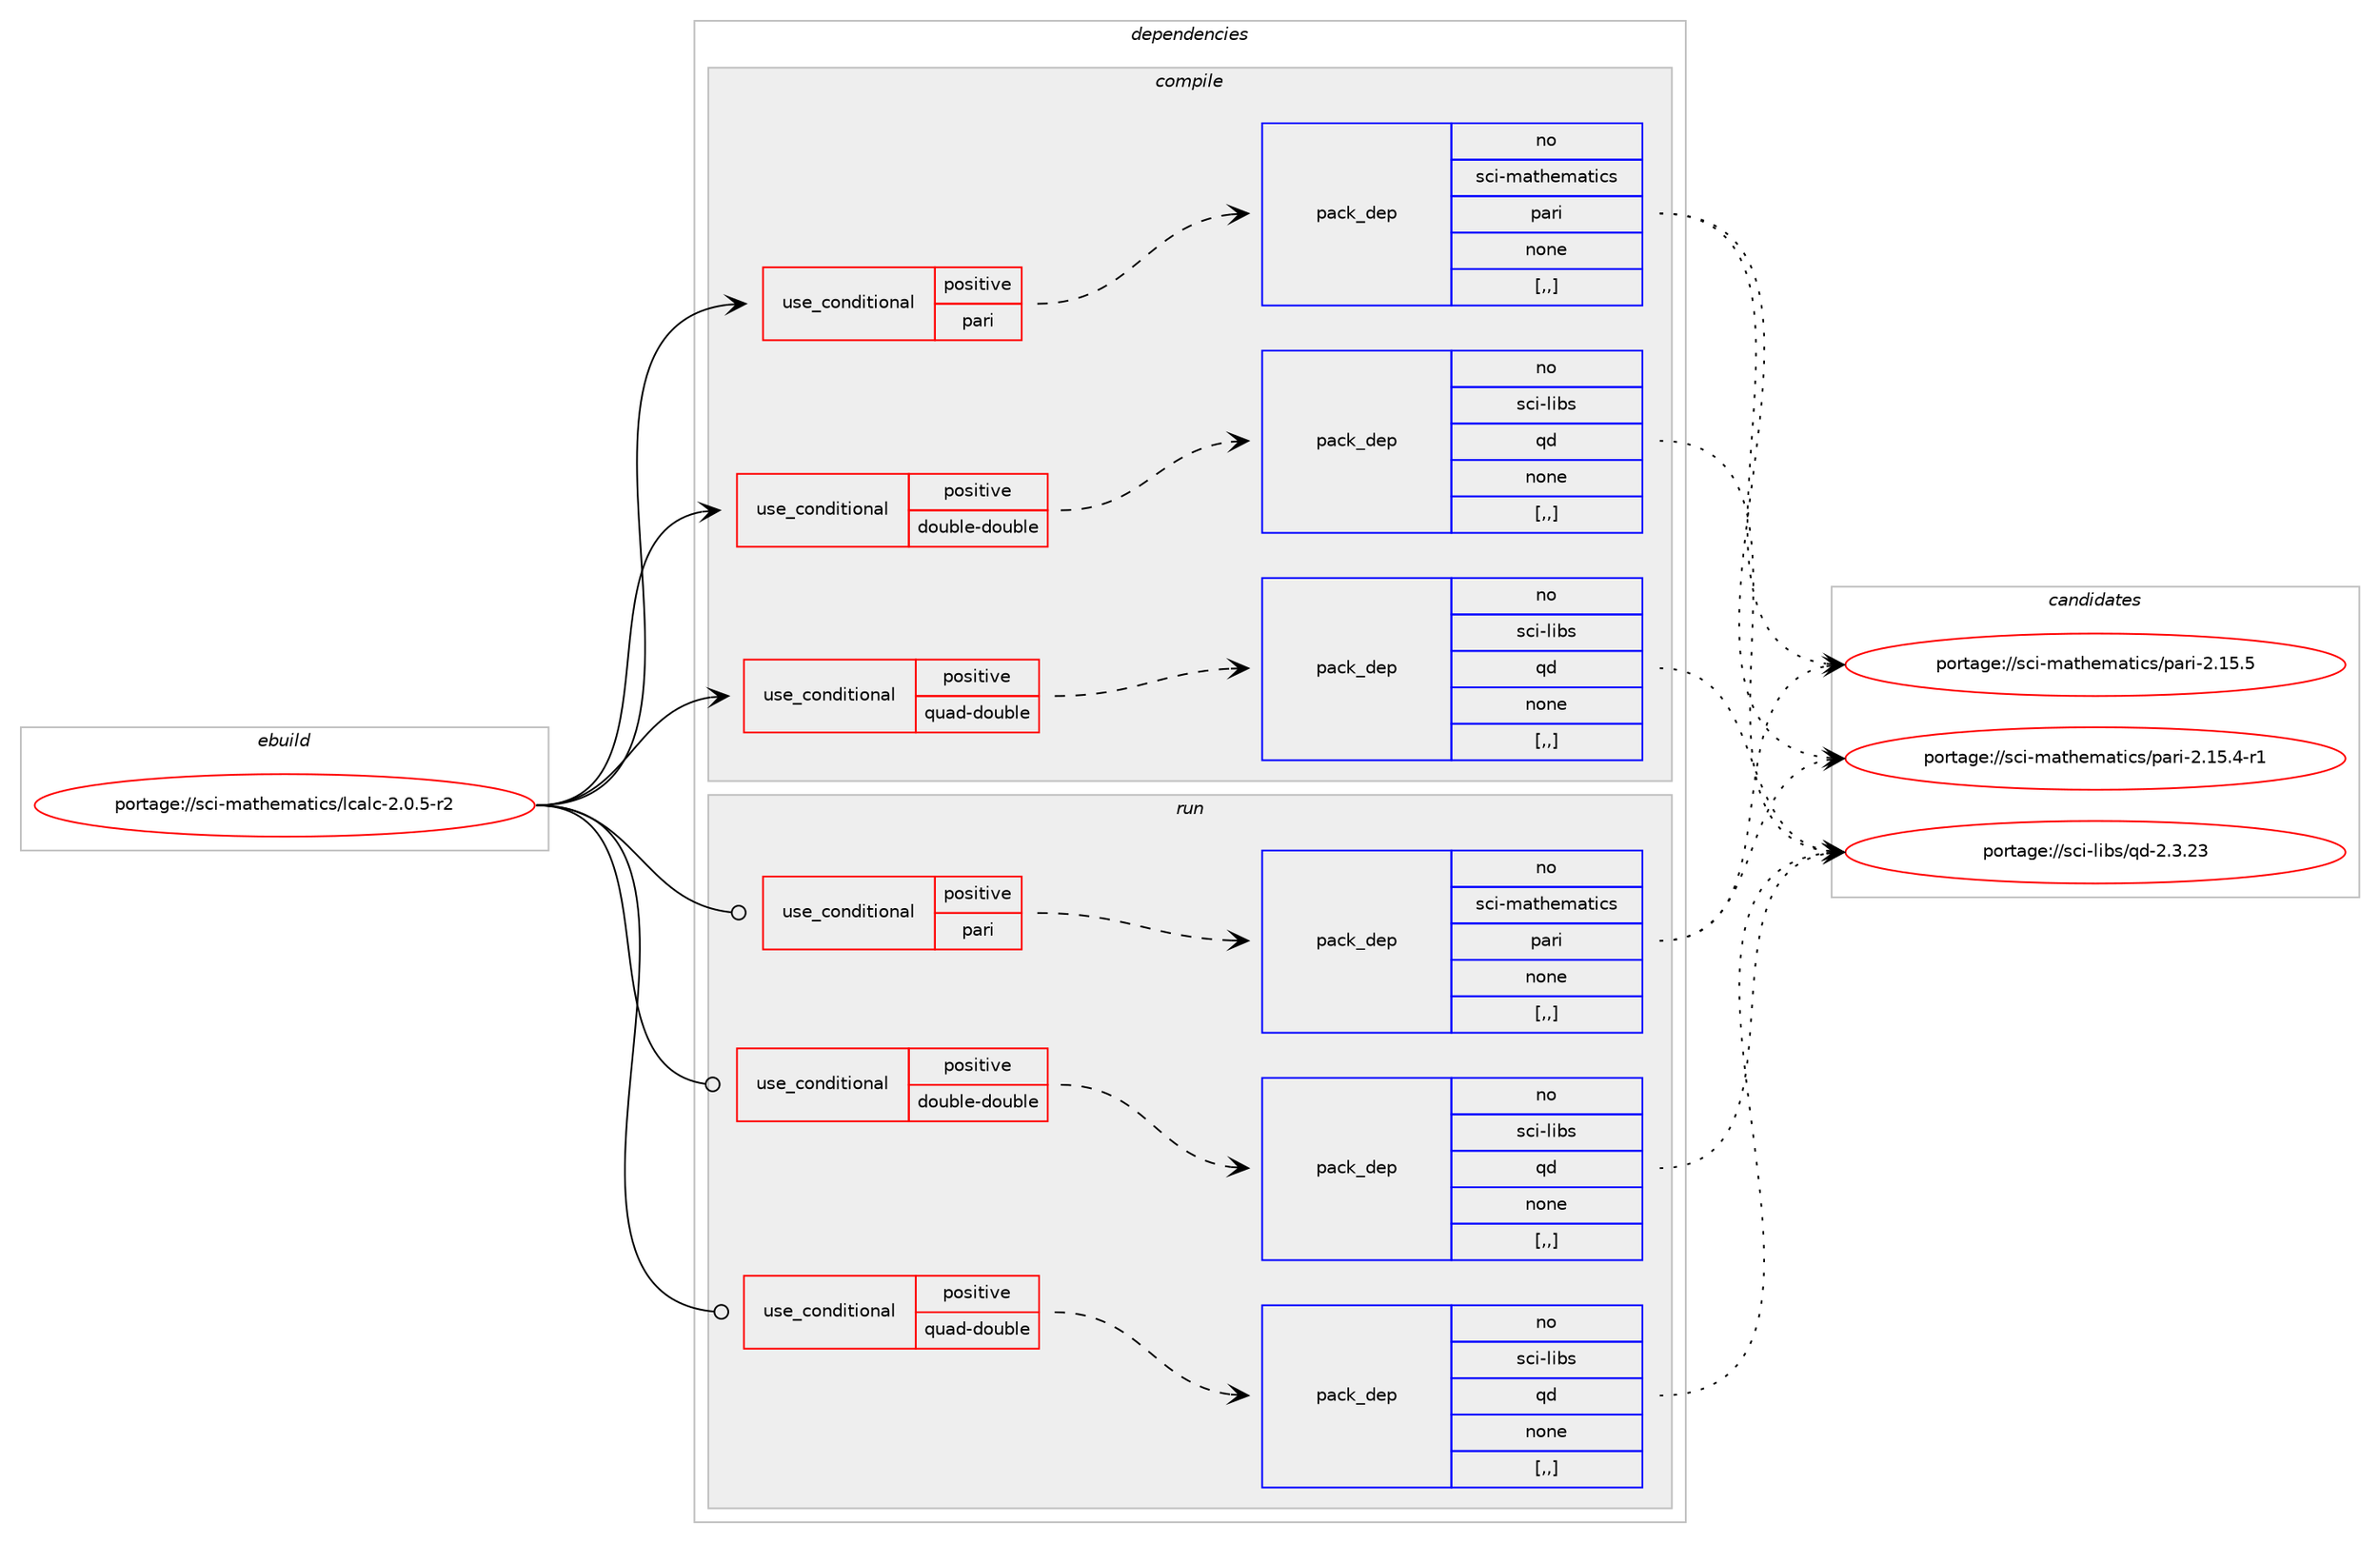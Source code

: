 digraph prolog {

# *************
# Graph options
# *************

newrank=true;
concentrate=true;
compound=true;
graph [rankdir=LR,fontname=Helvetica,fontsize=10,ranksep=1.5];#, ranksep=2.5, nodesep=0.2];
edge  [arrowhead=vee];
node  [fontname=Helvetica,fontsize=10];

# **********
# The ebuild
# **********

subgraph cluster_leftcol {
color=gray;
rank=same;
label=<<i>ebuild</i>>;
id [label="portage://sci-mathematics/lcalc-2.0.5-r2", color=red, width=4, href="../sci-mathematics/lcalc-2.0.5-r2.svg"];
}

# ****************
# The dependencies
# ****************

subgraph cluster_midcol {
color=gray;
label=<<i>dependencies</i>>;
subgraph cluster_compile {
fillcolor="#eeeeee";
style=filled;
label=<<i>compile</i>>;
subgraph cond105585 {
dependency398729 [label=<<TABLE BORDER="0" CELLBORDER="1" CELLSPACING="0" CELLPADDING="4"><TR><TD ROWSPAN="3" CELLPADDING="10">use_conditional</TD></TR><TR><TD>positive</TD></TR><TR><TD>double-double</TD></TR></TABLE>>, shape=none, color=red];
subgraph pack290328 {
dependency398730 [label=<<TABLE BORDER="0" CELLBORDER="1" CELLSPACING="0" CELLPADDING="4" WIDTH="220"><TR><TD ROWSPAN="6" CELLPADDING="30">pack_dep</TD></TR><TR><TD WIDTH="110">no</TD></TR><TR><TD>sci-libs</TD></TR><TR><TD>qd</TD></TR><TR><TD>none</TD></TR><TR><TD>[,,]</TD></TR></TABLE>>, shape=none, color=blue];
}
dependency398729:e -> dependency398730:w [weight=20,style="dashed",arrowhead="vee"];
}
id:e -> dependency398729:w [weight=20,style="solid",arrowhead="vee"];
subgraph cond105586 {
dependency398731 [label=<<TABLE BORDER="0" CELLBORDER="1" CELLSPACING="0" CELLPADDING="4"><TR><TD ROWSPAN="3" CELLPADDING="10">use_conditional</TD></TR><TR><TD>positive</TD></TR><TR><TD>pari</TD></TR></TABLE>>, shape=none, color=red];
subgraph pack290329 {
dependency398732 [label=<<TABLE BORDER="0" CELLBORDER="1" CELLSPACING="0" CELLPADDING="4" WIDTH="220"><TR><TD ROWSPAN="6" CELLPADDING="30">pack_dep</TD></TR><TR><TD WIDTH="110">no</TD></TR><TR><TD>sci-mathematics</TD></TR><TR><TD>pari</TD></TR><TR><TD>none</TD></TR><TR><TD>[,,]</TD></TR></TABLE>>, shape=none, color=blue];
}
dependency398731:e -> dependency398732:w [weight=20,style="dashed",arrowhead="vee"];
}
id:e -> dependency398731:w [weight=20,style="solid",arrowhead="vee"];
subgraph cond105587 {
dependency398733 [label=<<TABLE BORDER="0" CELLBORDER="1" CELLSPACING="0" CELLPADDING="4"><TR><TD ROWSPAN="3" CELLPADDING="10">use_conditional</TD></TR><TR><TD>positive</TD></TR><TR><TD>quad-double</TD></TR></TABLE>>, shape=none, color=red];
subgraph pack290330 {
dependency398734 [label=<<TABLE BORDER="0" CELLBORDER="1" CELLSPACING="0" CELLPADDING="4" WIDTH="220"><TR><TD ROWSPAN="6" CELLPADDING="30">pack_dep</TD></TR><TR><TD WIDTH="110">no</TD></TR><TR><TD>sci-libs</TD></TR><TR><TD>qd</TD></TR><TR><TD>none</TD></TR><TR><TD>[,,]</TD></TR></TABLE>>, shape=none, color=blue];
}
dependency398733:e -> dependency398734:w [weight=20,style="dashed",arrowhead="vee"];
}
id:e -> dependency398733:w [weight=20,style="solid",arrowhead="vee"];
}
subgraph cluster_compileandrun {
fillcolor="#eeeeee";
style=filled;
label=<<i>compile and run</i>>;
}
subgraph cluster_run {
fillcolor="#eeeeee";
style=filled;
label=<<i>run</i>>;
subgraph cond105588 {
dependency398735 [label=<<TABLE BORDER="0" CELLBORDER="1" CELLSPACING="0" CELLPADDING="4"><TR><TD ROWSPAN="3" CELLPADDING="10">use_conditional</TD></TR><TR><TD>positive</TD></TR><TR><TD>double-double</TD></TR></TABLE>>, shape=none, color=red];
subgraph pack290331 {
dependency398736 [label=<<TABLE BORDER="0" CELLBORDER="1" CELLSPACING="0" CELLPADDING="4" WIDTH="220"><TR><TD ROWSPAN="6" CELLPADDING="30">pack_dep</TD></TR><TR><TD WIDTH="110">no</TD></TR><TR><TD>sci-libs</TD></TR><TR><TD>qd</TD></TR><TR><TD>none</TD></TR><TR><TD>[,,]</TD></TR></TABLE>>, shape=none, color=blue];
}
dependency398735:e -> dependency398736:w [weight=20,style="dashed",arrowhead="vee"];
}
id:e -> dependency398735:w [weight=20,style="solid",arrowhead="odot"];
subgraph cond105589 {
dependency398737 [label=<<TABLE BORDER="0" CELLBORDER="1" CELLSPACING="0" CELLPADDING="4"><TR><TD ROWSPAN="3" CELLPADDING="10">use_conditional</TD></TR><TR><TD>positive</TD></TR><TR><TD>pari</TD></TR></TABLE>>, shape=none, color=red];
subgraph pack290332 {
dependency398738 [label=<<TABLE BORDER="0" CELLBORDER="1" CELLSPACING="0" CELLPADDING="4" WIDTH="220"><TR><TD ROWSPAN="6" CELLPADDING="30">pack_dep</TD></TR><TR><TD WIDTH="110">no</TD></TR><TR><TD>sci-mathematics</TD></TR><TR><TD>pari</TD></TR><TR><TD>none</TD></TR><TR><TD>[,,]</TD></TR></TABLE>>, shape=none, color=blue];
}
dependency398737:e -> dependency398738:w [weight=20,style="dashed",arrowhead="vee"];
}
id:e -> dependency398737:w [weight=20,style="solid",arrowhead="odot"];
subgraph cond105590 {
dependency398739 [label=<<TABLE BORDER="0" CELLBORDER="1" CELLSPACING="0" CELLPADDING="4"><TR><TD ROWSPAN="3" CELLPADDING="10">use_conditional</TD></TR><TR><TD>positive</TD></TR><TR><TD>quad-double</TD></TR></TABLE>>, shape=none, color=red];
subgraph pack290333 {
dependency398740 [label=<<TABLE BORDER="0" CELLBORDER="1" CELLSPACING="0" CELLPADDING="4" WIDTH="220"><TR><TD ROWSPAN="6" CELLPADDING="30">pack_dep</TD></TR><TR><TD WIDTH="110">no</TD></TR><TR><TD>sci-libs</TD></TR><TR><TD>qd</TD></TR><TR><TD>none</TD></TR><TR><TD>[,,]</TD></TR></TABLE>>, shape=none, color=blue];
}
dependency398739:e -> dependency398740:w [weight=20,style="dashed",arrowhead="vee"];
}
id:e -> dependency398739:w [weight=20,style="solid",arrowhead="odot"];
}
}

# **************
# The candidates
# **************

subgraph cluster_choices {
rank=same;
color=gray;
label=<<i>candidates</i>>;

subgraph choice290328 {
color=black;
nodesep=1;
choice1159910545108105981154711310045504651465051 [label="portage://sci-libs/qd-2.3.23", color=red, width=4,href="../sci-libs/qd-2.3.23.svg"];
dependency398730:e -> choice1159910545108105981154711310045504651465051:w [style=dotted,weight="100"];
}
subgraph choice290329 {
color=black;
nodesep=1;
choice11599105451099711610410110997116105991154711297114105455046495346524511449 [label="portage://sci-mathematics/pari-2.15.4-r1", color=red, width=4,href="../sci-mathematics/pari-2.15.4-r1.svg"];
choice1159910545109971161041011099711610599115471129711410545504649534653 [label="portage://sci-mathematics/pari-2.15.5", color=red, width=4,href="../sci-mathematics/pari-2.15.5.svg"];
dependency398732:e -> choice11599105451099711610410110997116105991154711297114105455046495346524511449:w [style=dotted,weight="100"];
dependency398732:e -> choice1159910545109971161041011099711610599115471129711410545504649534653:w [style=dotted,weight="100"];
}
subgraph choice290330 {
color=black;
nodesep=1;
choice1159910545108105981154711310045504651465051 [label="portage://sci-libs/qd-2.3.23", color=red, width=4,href="../sci-libs/qd-2.3.23.svg"];
dependency398734:e -> choice1159910545108105981154711310045504651465051:w [style=dotted,weight="100"];
}
subgraph choice290331 {
color=black;
nodesep=1;
choice1159910545108105981154711310045504651465051 [label="portage://sci-libs/qd-2.3.23", color=red, width=4,href="../sci-libs/qd-2.3.23.svg"];
dependency398736:e -> choice1159910545108105981154711310045504651465051:w [style=dotted,weight="100"];
}
subgraph choice290332 {
color=black;
nodesep=1;
choice11599105451099711610410110997116105991154711297114105455046495346524511449 [label="portage://sci-mathematics/pari-2.15.4-r1", color=red, width=4,href="../sci-mathematics/pari-2.15.4-r1.svg"];
choice1159910545109971161041011099711610599115471129711410545504649534653 [label="portage://sci-mathematics/pari-2.15.5", color=red, width=4,href="../sci-mathematics/pari-2.15.5.svg"];
dependency398738:e -> choice11599105451099711610410110997116105991154711297114105455046495346524511449:w [style=dotted,weight="100"];
dependency398738:e -> choice1159910545109971161041011099711610599115471129711410545504649534653:w [style=dotted,weight="100"];
}
subgraph choice290333 {
color=black;
nodesep=1;
choice1159910545108105981154711310045504651465051 [label="portage://sci-libs/qd-2.3.23", color=red, width=4,href="../sci-libs/qd-2.3.23.svg"];
dependency398740:e -> choice1159910545108105981154711310045504651465051:w [style=dotted,weight="100"];
}
}

}
